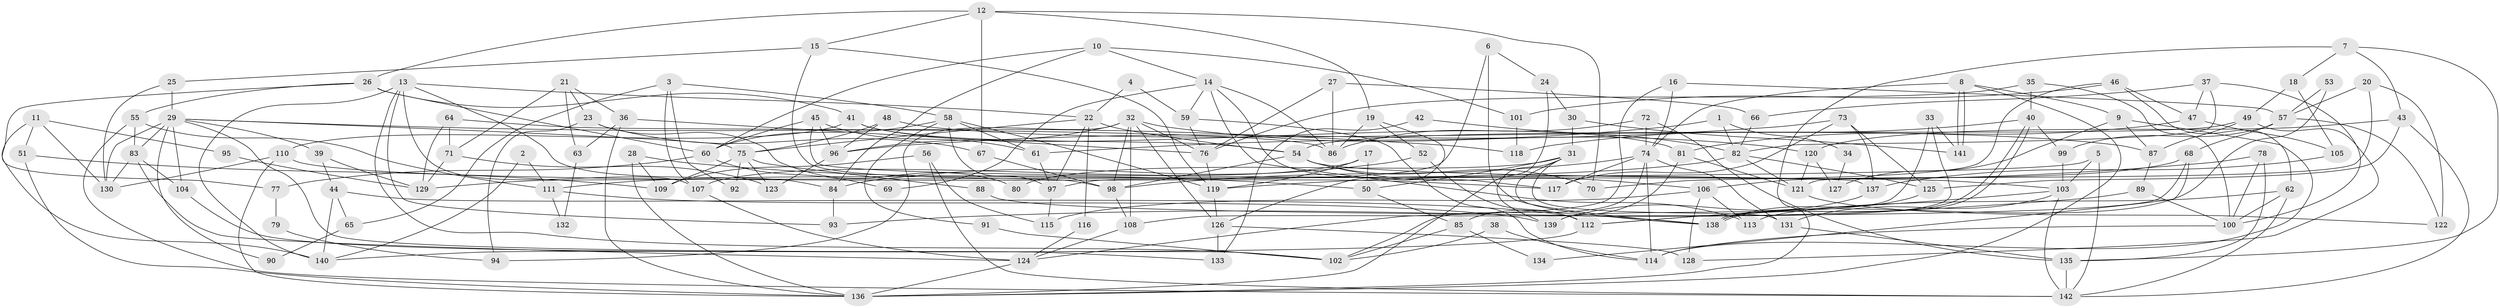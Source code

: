 // Generated by graph-tools (version 1.1) at 2025/15/03/09/25 04:15:19]
// undirected, 142 vertices, 284 edges
graph export_dot {
graph [start="1"]
  node [color=gray90,style=filled];
  1;
  2;
  3;
  4;
  5;
  6;
  7;
  8;
  9;
  10;
  11;
  12;
  13;
  14;
  15;
  16;
  17;
  18;
  19;
  20;
  21;
  22;
  23;
  24;
  25;
  26;
  27;
  28;
  29;
  30;
  31;
  32;
  33;
  34;
  35;
  36;
  37;
  38;
  39;
  40;
  41;
  42;
  43;
  44;
  45;
  46;
  47;
  48;
  49;
  50;
  51;
  52;
  53;
  54;
  55;
  56;
  57;
  58;
  59;
  60;
  61;
  62;
  63;
  64;
  65;
  66;
  67;
  68;
  69;
  70;
  71;
  72;
  73;
  74;
  75;
  76;
  77;
  78;
  79;
  80;
  81;
  82;
  83;
  84;
  85;
  86;
  87;
  88;
  89;
  90;
  91;
  92;
  93;
  94;
  95;
  96;
  97;
  98;
  99;
  100;
  101;
  102;
  103;
  104;
  105;
  106;
  107;
  108;
  109;
  110;
  111;
  112;
  113;
  114;
  115;
  116;
  117;
  118;
  119;
  120;
  121;
  122;
  123;
  124;
  125;
  126;
  127;
  128;
  129;
  130;
  131;
  132;
  133;
  134;
  135;
  136;
  137;
  138;
  139;
  140;
  141;
  142;
  1 -- 61;
  1 -- 82;
  1 -- 34;
  2 -- 111;
  2 -- 140;
  3 -- 107;
  3 -- 58;
  3 -- 65;
  3 -- 92;
  4 -- 22;
  4 -- 59;
  5 -- 142;
  5 -- 103;
  5 -- 129;
  6 -- 138;
  6 -- 97;
  6 -- 24;
  7 -- 136;
  7 -- 135;
  7 -- 18;
  7 -- 43;
  8 -- 141;
  8 -- 141;
  8 -- 74;
  8 -- 9;
  8 -- 136;
  9 -- 114;
  9 -- 87;
  9 -- 127;
  10 -- 14;
  10 -- 101;
  10 -- 60;
  10 -- 84;
  11 -- 51;
  11 -- 130;
  11 -- 95;
  11 -- 140;
  12 -- 26;
  12 -- 70;
  12 -- 15;
  12 -- 19;
  12 -- 67;
  13 -- 93;
  13 -- 140;
  13 -- 22;
  13 -- 84;
  13 -- 102;
  13 -- 107;
  14 -- 117;
  14 -- 113;
  14 -- 59;
  14 -- 69;
  14 -- 86;
  15 -- 25;
  15 -- 98;
  15 -- 119;
  16 -- 74;
  16 -- 124;
  16 -- 57;
  17 -- 107;
  17 -- 119;
  17 -- 50;
  18 -- 105;
  18 -- 49;
  19 -- 52;
  19 -- 86;
  19 -- 126;
  20 -- 121;
  20 -- 57;
  20 -- 122;
  21 -- 71;
  21 -- 36;
  21 -- 23;
  21 -- 63;
  22 -- 54;
  22 -- 75;
  22 -- 97;
  22 -- 116;
  23 -- 67;
  23 -- 80;
  23 -- 94;
  24 -- 136;
  24 -- 30;
  25 -- 130;
  25 -- 29;
  26 -- 55;
  26 -- 60;
  26 -- 41;
  26 -- 77;
  27 -- 76;
  27 -- 86;
  27 -- 66;
  28 -- 109;
  28 -- 50;
  28 -- 136;
  29 -- 75;
  29 -- 83;
  29 -- 39;
  29 -- 90;
  29 -- 102;
  29 -- 104;
  29 -- 118;
  29 -- 130;
  30 -- 31;
  30 -- 141;
  31 -- 131;
  31 -- 50;
  31 -- 80;
  31 -- 138;
  31 -- 139;
  32 -- 98;
  32 -- 108;
  32 -- 76;
  32 -- 94;
  32 -- 96;
  32 -- 120;
  32 -- 126;
  33 -- 141;
  33 -- 112;
  33 -- 139;
  34 -- 127;
  35 -- 76;
  35 -- 100;
  35 -- 40;
  36 -- 76;
  36 -- 136;
  36 -- 63;
  37 -- 100;
  37 -- 66;
  37 -- 47;
  37 -- 82;
  38 -- 114;
  38 -- 102;
  39 -- 129;
  39 -- 44;
  40 -- 138;
  40 -- 138;
  40 -- 99;
  40 -- 118;
  41 -- 110;
  41 -- 54;
  41 -- 81;
  42 -- 133;
  42 -- 82;
  43 -- 142;
  43 -- 120;
  43 -- 125;
  44 -- 112;
  44 -- 65;
  44 -- 140;
  45 -- 96;
  45 -- 60;
  45 -- 61;
  45 -- 137;
  46 -- 62;
  46 -- 47;
  46 -- 70;
  46 -- 101;
  47 -- 81;
  47 -- 105;
  48 -- 87;
  48 -- 96;
  48 -- 75;
  49 -- 54;
  49 -- 87;
  49 -- 128;
  50 -- 85;
  51 -- 109;
  51 -- 136;
  52 -- 112;
  52 -- 84;
  53 -- 57;
  53 -- 138;
  54 -- 98;
  54 -- 70;
  54 -- 103;
  54 -- 106;
  55 -- 142;
  55 -- 111;
  55 -- 83;
  56 -- 142;
  56 -- 115;
  56 -- 109;
  57 -- 122;
  57 -- 68;
  57 -- 99;
  58 -- 119;
  58 -- 97;
  58 -- 60;
  58 -- 61;
  58 -- 91;
  59 -- 76;
  59 -- 114;
  60 -- 69;
  60 -- 77;
  61 -- 97;
  62 -- 142;
  62 -- 100;
  62 -- 113;
  63 -- 132;
  64 -- 129;
  64 -- 86;
  64 -- 71;
  65 -- 90;
  66 -- 82;
  67 -- 98;
  68 -- 106;
  68 -- 108;
  68 -- 134;
  71 -- 123;
  71 -- 129;
  72 -- 86;
  72 -- 74;
  72 -- 135;
  73 -- 137;
  73 -- 125;
  73 -- 96;
  73 -- 117;
  74 -- 117;
  74 -- 102;
  74 -- 98;
  74 -- 114;
  74 -- 131;
  75 -- 88;
  75 -- 92;
  75 -- 109;
  75 -- 123;
  76 -- 119;
  77 -- 79;
  78 -- 119;
  78 -- 135;
  78 -- 100;
  79 -- 94;
  81 -- 121;
  81 -- 85;
  82 -- 125;
  82 -- 111;
  82 -- 121;
  83 -- 124;
  83 -- 104;
  83 -- 130;
  84 -- 93;
  85 -- 102;
  85 -- 134;
  87 -- 89;
  88 -- 138;
  89 -- 100;
  89 -- 93;
  91 -- 102;
  95 -- 129;
  96 -- 123;
  97 -- 115;
  98 -- 108;
  99 -- 103;
  100 -- 114;
  101 -- 118;
  103 -- 112;
  103 -- 131;
  103 -- 142;
  104 -- 133;
  105 -- 137;
  106 -- 128;
  106 -- 113;
  106 -- 115;
  107 -- 124;
  108 -- 124;
  110 -- 136;
  110 -- 130;
  110 -- 117;
  111 -- 139;
  111 -- 132;
  112 -- 140;
  116 -- 124;
  119 -- 126;
  120 -- 121;
  120 -- 127;
  121 -- 122;
  124 -- 136;
  125 -- 138;
  126 -- 128;
  126 -- 133;
  131 -- 135;
  135 -- 142;
  137 -- 139;
}
